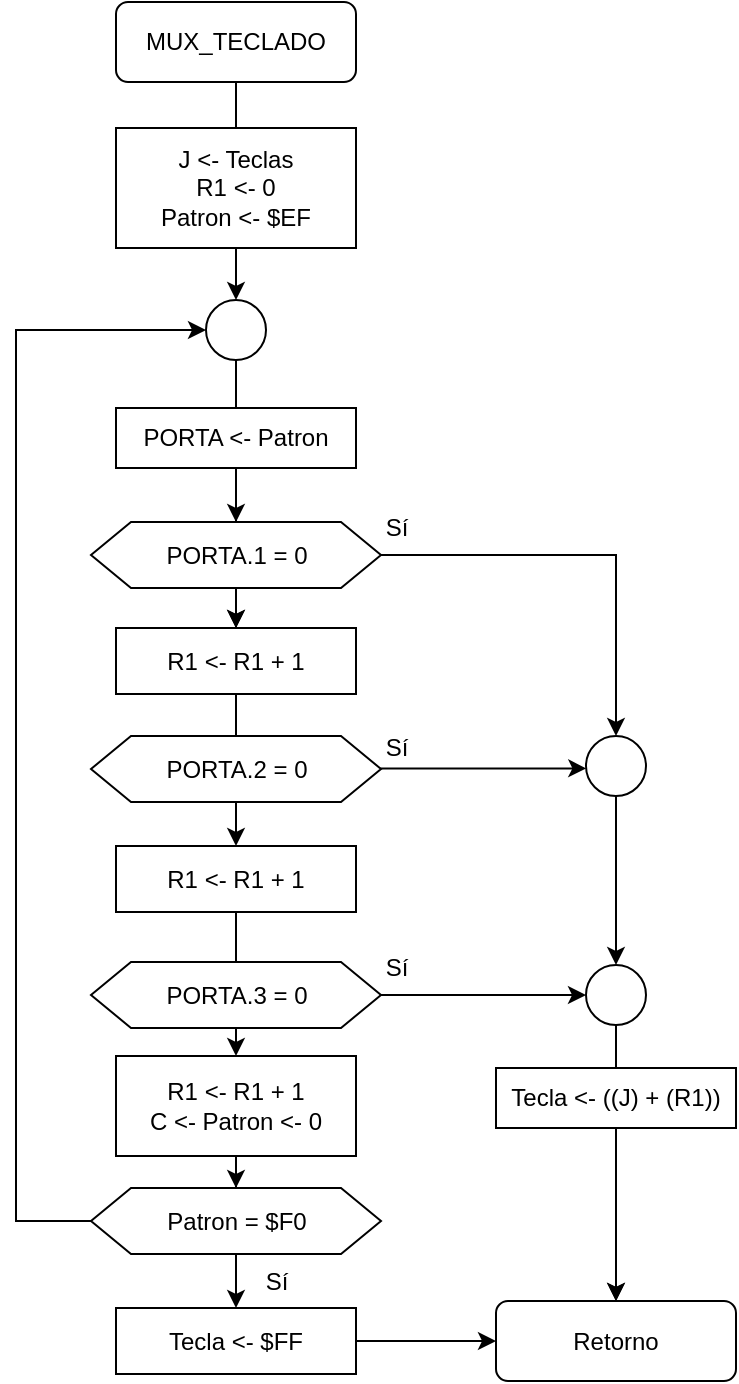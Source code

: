 <mxfile version="14.2.9" type="device"><diagram id="wJOnte0GmZw-5zt9tadI" name="Page-1"><mxGraphModel dx="1114" dy="512" grid="1" gridSize="10" guides="1" tooltips="1" connect="1" arrows="1" fold="1" page="1" pageScale="1" pageWidth="850" pageHeight="1100" math="0" shadow="0"><root><mxCell id="0"/><mxCell id="1" parent="0"/><mxCell id="o0wwYqudPRIkAHb7tyIk-23" value="" style="edgeStyle=orthogonalEdgeStyle;rounded=0;orthogonalLoop=1;jettySize=auto;html=1;" parent="1" source="o0wwYqudPRIkAHb7tyIk-2" target="o0wwYqudPRIkAHb7tyIk-5" edge="1"><mxGeometry relative="1" as="geometry"/></mxCell><mxCell id="o0wwYqudPRIkAHb7tyIk-2" value="MUX_TECLADO" style="rounded=1;whiteSpace=wrap;html=1;" parent="1" vertex="1"><mxGeometry x="200" y="37" width="120" height="40" as="geometry"/></mxCell><mxCell id="o0wwYqudPRIkAHb7tyIk-3" value="Retorno" style="rounded=1;whiteSpace=wrap;html=1;" parent="1" vertex="1"><mxGeometry x="390" y="686.5" width="120" height="40" as="geometry"/></mxCell><mxCell id="o0wwYqudPRIkAHb7tyIk-4" value="&lt;div&gt;J &amp;lt;- Teclas&lt;/div&gt;&lt;div&gt;R1 &amp;lt;- 0&lt;br&gt;&lt;/div&gt;&lt;div&gt;Patron &amp;lt;- $EF&lt;br&gt;&lt;/div&gt;" style="rounded=0;whiteSpace=wrap;html=1;" parent="1" vertex="1"><mxGeometry x="200" y="100" width="120" height="60" as="geometry"/></mxCell><mxCell id="o0wwYqudPRIkAHb7tyIk-24" value="" style="edgeStyle=orthogonalEdgeStyle;rounded=0;orthogonalLoop=1;jettySize=auto;html=1;" parent="1" source="o0wwYqudPRIkAHb7tyIk-5" target="o0wwYqudPRIkAHb7tyIk-7" edge="1"><mxGeometry relative="1" as="geometry"/></mxCell><mxCell id="o0wwYqudPRIkAHb7tyIk-5" value="" style="ellipse;whiteSpace=wrap;html=1;aspect=fixed;" parent="1" vertex="1"><mxGeometry x="245" y="186" width="30" height="30" as="geometry"/></mxCell><mxCell id="o0wwYqudPRIkAHb7tyIk-17" value="" style="edgeStyle=orthogonalEdgeStyle;rounded=0;orthogonalLoop=1;jettySize=auto;html=1;" parent="1" source="o0wwYqudPRIkAHb7tyIk-6" target="o0wwYqudPRIkAHb7tyIk-12" edge="1"><mxGeometry relative="1" as="geometry"/></mxCell><mxCell id="o0wwYqudPRIkAHb7tyIk-6" value="PORTA &amp;lt;- Patron" style="rounded=0;whiteSpace=wrap;html=1;" parent="1" vertex="1"><mxGeometry x="200" y="240" width="120" height="30" as="geometry"/></mxCell><mxCell id="o0wwYqudPRIkAHb7tyIk-16" value="" style="edgeStyle=orthogonalEdgeStyle;rounded=0;orthogonalLoop=1;jettySize=auto;html=1;" parent="1" source="o0wwYqudPRIkAHb7tyIk-7" target="o0wwYqudPRIkAHb7tyIk-12" edge="1"><mxGeometry relative="1" as="geometry"/></mxCell><mxCell id="o0wwYqudPRIkAHb7tyIk-30" style="edgeStyle=orthogonalEdgeStyle;rounded=0;orthogonalLoop=1;jettySize=auto;html=1;entryX=0.5;entryY=0;entryDx=0;entryDy=0;" parent="1" source="o0wwYqudPRIkAHb7tyIk-7" target="o0wwYqudPRIkAHb7tyIk-28" edge="1"><mxGeometry relative="1" as="geometry"/></mxCell><mxCell id="o0wwYqudPRIkAHb7tyIk-7" value="PORTA.1 = 0" style="shape=hexagon;perimeter=hexagonPerimeter2;whiteSpace=wrap;html=1;fixedSize=1;" parent="1" vertex="1"><mxGeometry x="187.5" y="297" width="145" height="33" as="geometry"/></mxCell><mxCell id="6OALLnmWyhJDdY-VFu9o-3" value="" style="edgeStyle=orthogonalEdgeStyle;rounded=0;orthogonalLoop=1;jettySize=auto;html=1;" parent="1" source="o0wwYqudPRIkAHb7tyIk-11" target="o0wwYqudPRIkAHb7tyIk-3" edge="1"><mxGeometry relative="1" as="geometry"/></mxCell><mxCell id="o0wwYqudPRIkAHb7tyIk-11" value="Tecla &amp;lt;- $FF" style="rounded=0;whiteSpace=wrap;html=1;" parent="1" vertex="1"><mxGeometry x="200" y="690" width="120" height="33" as="geometry"/></mxCell><mxCell id="o0wwYqudPRIkAHb7tyIk-18" value="" style="edgeStyle=orthogonalEdgeStyle;rounded=0;orthogonalLoop=1;jettySize=auto;html=1;" parent="1" source="o0wwYqudPRIkAHb7tyIk-12" target="o0wwYqudPRIkAHb7tyIk-14" edge="1"><mxGeometry relative="1" as="geometry"/></mxCell><mxCell id="o0wwYqudPRIkAHb7tyIk-12" value="R1 &amp;lt;- R1 + 1" style="rounded=0;whiteSpace=wrap;html=1;" parent="1" vertex="1"><mxGeometry x="200" y="350" width="120" height="33" as="geometry"/></mxCell><mxCell id="o0wwYqudPRIkAHb7tyIk-19" value="" style="edgeStyle=orthogonalEdgeStyle;rounded=0;orthogonalLoop=1;jettySize=auto;html=1;" parent="1" source="o0wwYqudPRIkAHb7tyIk-14" target="o0wwYqudPRIkAHb7tyIk-15" edge="1"><mxGeometry relative="1" as="geometry"/></mxCell><mxCell id="o0wwYqudPRIkAHb7tyIk-14" value="R1 &amp;lt;- R1 + 1" style="rounded=0;whiteSpace=wrap;html=1;" parent="1" vertex="1"><mxGeometry x="200" y="459" width="120" height="33" as="geometry"/></mxCell><mxCell id="6OALLnmWyhJDdY-VFu9o-1" value="" style="edgeStyle=orthogonalEdgeStyle;rounded=0;orthogonalLoop=1;jettySize=auto;html=1;" parent="1" source="o0wwYqudPRIkAHb7tyIk-15" target="o0wwYqudPRIkAHb7tyIk-21" edge="1"><mxGeometry relative="1" as="geometry"/></mxCell><mxCell id="o0wwYqudPRIkAHb7tyIk-15" value="&lt;div&gt;R1 &amp;lt;- R1 + 1&lt;/div&gt;&lt;div&gt;C &amp;lt;- Patron &amp;lt;- 0&lt;br&gt;&lt;/div&gt;" style="rounded=0;whiteSpace=wrap;html=1;" parent="1" vertex="1"><mxGeometry x="200" y="564" width="120" height="50" as="geometry"/></mxCell><mxCell id="o0wwYqudPRIkAHb7tyIk-34" style="edgeStyle=orthogonalEdgeStyle;rounded=0;orthogonalLoop=1;jettySize=auto;html=1;entryX=0;entryY=0.5;entryDx=0;entryDy=0;" parent="1" source="o0wwYqudPRIkAHb7tyIk-9" target="o0wwYqudPRIkAHb7tyIk-29" edge="1"><mxGeometry relative="1" as="geometry"/></mxCell><mxCell id="o0wwYqudPRIkAHb7tyIk-9" value="PORTA.3 = 0" style="shape=hexagon;perimeter=hexagonPerimeter2;whiteSpace=wrap;html=1;fixedSize=1;" parent="1" vertex="1"><mxGeometry x="187.5" y="517" width="145" height="33" as="geometry"/></mxCell><mxCell id="o0wwYqudPRIkAHb7tyIk-31" style="edgeStyle=orthogonalEdgeStyle;rounded=0;orthogonalLoop=1;jettySize=auto;html=1;entryX=0.005;entryY=0.541;entryDx=0;entryDy=0;entryPerimeter=0;" parent="1" source="o0wwYqudPRIkAHb7tyIk-8" target="o0wwYqudPRIkAHb7tyIk-28" edge="1"><mxGeometry relative="1" as="geometry"><mxPoint x="430" y="421" as="targetPoint"/><Array as="points"><mxPoint x="430" y="420"/></Array></mxGeometry></mxCell><mxCell id="o0wwYqudPRIkAHb7tyIk-8" value="PORTA.2 = 0" style="shape=hexagon;perimeter=hexagonPerimeter2;whiteSpace=wrap;html=1;fixedSize=1;" parent="1" vertex="1"><mxGeometry x="187.5" y="404" width="145" height="33" as="geometry"/></mxCell><mxCell id="o0wwYqudPRIkAHb7tyIk-22" style="edgeStyle=orthogonalEdgeStyle;rounded=0;orthogonalLoop=1;jettySize=auto;html=1;entryX=0;entryY=0.5;entryDx=0;entryDy=0;" parent="1" source="o0wwYqudPRIkAHb7tyIk-21" target="o0wwYqudPRIkAHb7tyIk-5" edge="1"><mxGeometry relative="1" as="geometry"><Array as="points"><mxPoint x="150" y="647"/><mxPoint x="150" y="201"/></Array></mxGeometry></mxCell><mxCell id="6OALLnmWyhJDdY-VFu9o-2" value="" style="edgeStyle=orthogonalEdgeStyle;rounded=0;orthogonalLoop=1;jettySize=auto;html=1;" parent="1" source="o0wwYqudPRIkAHb7tyIk-21" target="o0wwYqudPRIkAHb7tyIk-11" edge="1"><mxGeometry relative="1" as="geometry"/></mxCell><mxCell id="o0wwYqudPRIkAHb7tyIk-21" value="Patron = $F0" style="shape=hexagon;perimeter=hexagonPerimeter2;whiteSpace=wrap;html=1;fixedSize=1;" parent="1" vertex="1"><mxGeometry x="187.5" y="630" width="145" height="33" as="geometry"/></mxCell><mxCell id="o0wwYqudPRIkAHb7tyIk-27" value="" style="edgeStyle=orthogonalEdgeStyle;rounded=0;orthogonalLoop=1;jettySize=auto;html=1;" parent="1" source="o0wwYqudPRIkAHb7tyIk-25" target="o0wwYqudPRIkAHb7tyIk-3" edge="1"><mxGeometry relative="1" as="geometry"/></mxCell><mxCell id="o0wwYqudPRIkAHb7tyIk-33" value="" style="edgeStyle=orthogonalEdgeStyle;rounded=0;orthogonalLoop=1;jettySize=auto;html=1;" parent="1" source="o0wwYqudPRIkAHb7tyIk-28" target="o0wwYqudPRIkAHb7tyIk-29" edge="1"><mxGeometry relative="1" as="geometry"/></mxCell><mxCell id="o0wwYqudPRIkAHb7tyIk-28" value="" style="ellipse;whiteSpace=wrap;html=1;aspect=fixed;" parent="1" vertex="1"><mxGeometry x="435" y="404" width="30" height="30" as="geometry"/></mxCell><mxCell id="o0wwYqudPRIkAHb7tyIk-35" value="" style="edgeStyle=orthogonalEdgeStyle;rounded=0;orthogonalLoop=1;jettySize=auto;html=1;" parent="1" source="o0wwYqudPRIkAHb7tyIk-29" target="o0wwYqudPRIkAHb7tyIk-3" edge="1"><mxGeometry relative="1" as="geometry"/></mxCell><mxCell id="o0wwYqudPRIkAHb7tyIk-29" value="" style="ellipse;whiteSpace=wrap;html=1;aspect=fixed;" parent="1" vertex="1"><mxGeometry x="435" y="518.5" width="30" height="30" as="geometry"/></mxCell><mxCell id="o0wwYqudPRIkAHb7tyIk-25" value="Tecla &amp;lt;- ((J) + (R1))" style="rounded=0;whiteSpace=wrap;html=1;" parent="1" vertex="1"><mxGeometry x="390" y="570" width="120" height="30" as="geometry"/></mxCell><mxCell id="XT79QNbucVi30CInodB0-1" value="Sí" style="text;html=1;align=center;verticalAlign=middle;resizable=0;points=[];autosize=1;" vertex="1" parent="1"><mxGeometry x="325" y="290" width="30" height="20" as="geometry"/></mxCell><mxCell id="XT79QNbucVi30CInodB0-2" value="Sí" style="text;html=1;align=center;verticalAlign=middle;resizable=0;points=[];autosize=1;" vertex="1" parent="1"><mxGeometry x="325" y="400" width="30" height="20" as="geometry"/></mxCell><mxCell id="XT79QNbucVi30CInodB0-3" value="Sí" style="text;html=1;align=center;verticalAlign=middle;resizable=0;points=[];autosize=1;" vertex="1" parent="1"><mxGeometry x="325" y="510" width="30" height="20" as="geometry"/></mxCell><mxCell id="XT79QNbucVi30CInodB0-4" value="Sí" style="text;html=1;align=center;verticalAlign=middle;resizable=0;points=[];autosize=1;" vertex="1" parent="1"><mxGeometry x="265" y="666.5" width="30" height="20" as="geometry"/></mxCell></root></mxGraphModel></diagram></mxfile>